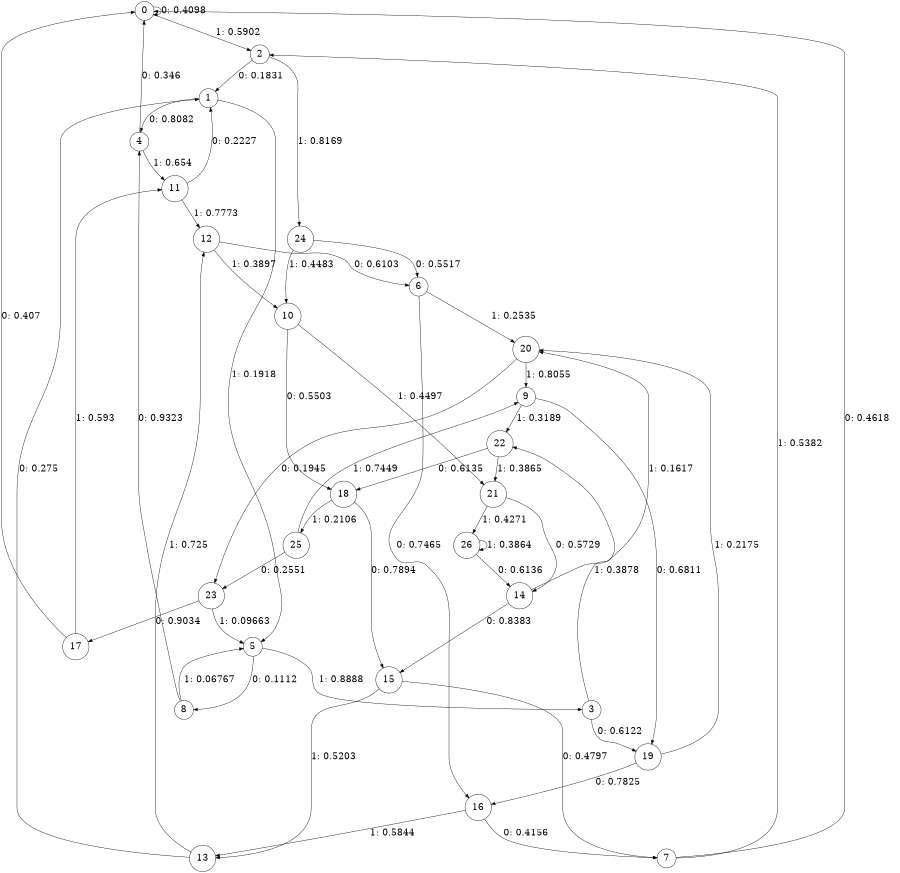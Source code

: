 digraph "ch45concat_phase3_L7" {
size = "6,8.5";
ratio = "fill";
node [shape = circle];
node [fontsize = 24];
edge [fontsize = 24];
0 -> 0 [label = "0: 0.4098   "];
0 -> 2 [label = "1: 0.5902   "];
1 -> 4 [label = "0: 0.8082   "];
1 -> 5 [label = "1: 0.1918   "];
2 -> 1 [label = "0: 0.1831   "];
2 -> 24 [label = "1: 0.8169   "];
3 -> 19 [label = "0: 0.6122   "];
3 -> 22 [label = "1: 0.3878   "];
4 -> 0 [label = "0: 0.346    "];
4 -> 11 [label = "1: 0.654    "];
5 -> 8 [label = "0: 0.1112   "];
5 -> 3 [label = "1: 0.8888   "];
6 -> 16 [label = "0: 0.7465   "];
6 -> 20 [label = "1: 0.2535   "];
7 -> 0 [label = "0: 0.4618   "];
7 -> 2 [label = "1: 0.5382   "];
8 -> 4 [label = "0: 0.9323   "];
8 -> 5 [label = "1: 0.06767  "];
9 -> 19 [label = "0: 0.6811   "];
9 -> 22 [label = "1: 0.3189   "];
10 -> 18 [label = "0: 0.5503   "];
10 -> 21 [label = "1: 0.4497   "];
11 -> 1 [label = "0: 0.2227   "];
11 -> 12 [label = "1: 0.7773   "];
12 -> 6 [label = "0: 0.6103   "];
12 -> 10 [label = "1: 0.3897   "];
13 -> 1 [label = "0: 0.275    "];
13 -> 12 [label = "1: 0.725    "];
14 -> 15 [label = "0: 0.8383   "];
14 -> 20 [label = "1: 0.1617   "];
15 -> 7 [label = "0: 0.4797   "];
15 -> 13 [label = "1: 0.5203   "];
16 -> 7 [label = "0: 0.4156   "];
16 -> 13 [label = "1: 0.5844   "];
17 -> 0 [label = "0: 0.407    "];
17 -> 11 [label = "1: 0.593    "];
18 -> 15 [label = "0: 0.7894   "];
18 -> 25 [label = "1: 0.2106   "];
19 -> 16 [label = "0: 0.7825   "];
19 -> 20 [label = "1: 0.2175   "];
20 -> 23 [label = "0: 0.1945   "];
20 -> 9 [label = "1: 0.8055   "];
21 -> 14 [label = "0: 0.5729   "];
21 -> 26 [label = "1: 0.4271   "];
22 -> 18 [label = "0: 0.6135   "];
22 -> 21 [label = "1: 0.3865   "];
23 -> 17 [label = "0: 0.9034   "];
23 -> 5 [label = "1: 0.09663  "];
24 -> 6 [label = "0: 0.5517   "];
24 -> 10 [label = "1: 0.4483   "];
25 -> 23 [label = "0: 0.2551   "];
25 -> 9 [label = "1: 0.7449   "];
26 -> 14 [label = "0: 0.6136   "];
26 -> 26 [label = "1: 0.3864   "];
}